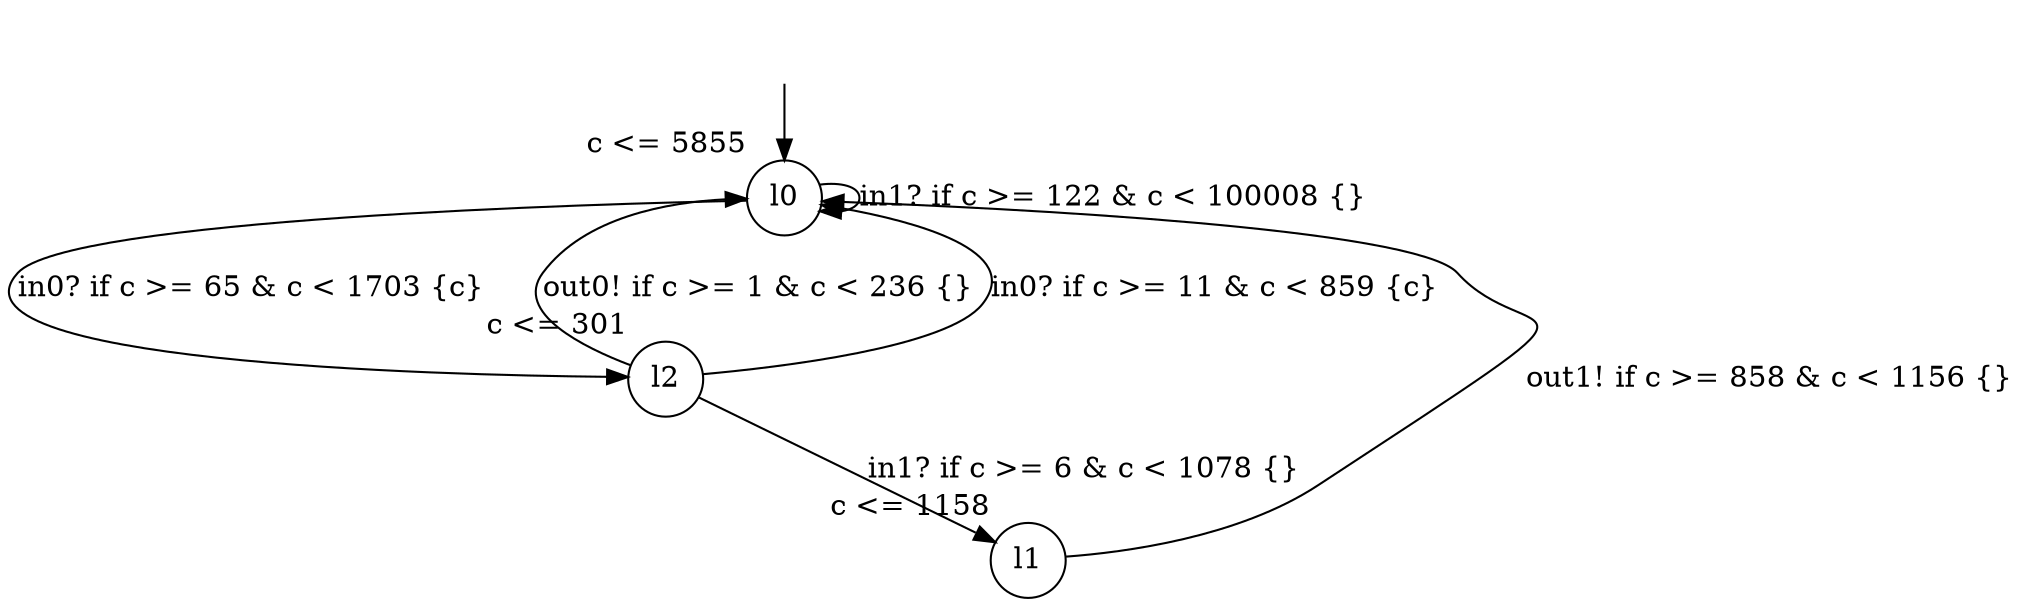 digraph g {
__start0 [label="" shape="none"];
l0 [shape="circle" margin=0 label="l0", xlabel="c <= 5855"];
l1 [shape="circle" margin=0 label="l1", xlabel="c <= 1158"];
l2 [shape="circle" margin=0 label="l2", xlabel="c <= 301"];
l0 -> l2 [label="in0? if c >= 65 & c < 1703 {c} "];
l0 -> l0 [label="in1? if c >= 122 & c < 100008 {} "];
l1 -> l0 [label="out1! if c >= 858 & c < 1156 {} "];
l2 -> l1 [label="in1? if c >= 6 & c < 1078 {} "];
l2 -> l0 [label="out0! if c >= 1 & c < 236 {} "];
l2 -> l0 [label="in0? if c >= 11 & c < 859 {c} "];
__start0 -> l0;
}
